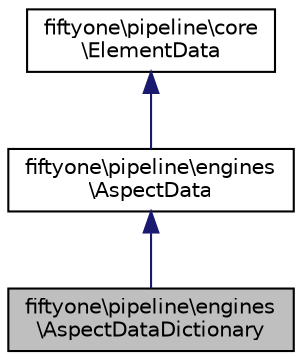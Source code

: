 digraph "fiftyone\pipeline\engines\AspectDataDictionary"
{
 // LATEX_PDF_SIZE
  bgcolor="transparent";
  edge [fontname="Helvetica",fontsize="10",labelfontname="Helvetica",labelfontsize="10"];
  node [fontname="Helvetica",fontsize="10",shape=record];
  Node3 [label="fiftyone\\pipeline\\engines\l\\AspectDataDictionary",height=0.2,width=0.4,color="black", fillcolor="grey75", style="filled", fontcolor="black",tooltip="aspectData class extension that stores content as an array Similar to elementDataDictionary in the Pi..."];
  Node4 -> Node3 [dir="back",color="midnightblue",fontsize="10",style="solid",fontname="Helvetica"];
  Node4 [label="fiftyone\\pipeline\\engines\l\\AspectData",height=0.2,width=0.4,color="black",URL="$classfiftyone_1_1pipeline_1_1engines_1_1_aspect_data.html",tooltip="aspectData extends elementData by adding the option of a missing property service It also allows prop..."];
  Node5 -> Node4 [dir="back",color="midnightblue",fontsize="10",style="solid",fontname="Helvetica"];
  Node5 [label="fiftyone\\pipeline\\core\l\\ElementData",height=0.2,width=0.4,color="black",URL="$classfiftyone_1_1pipeline_1_1core_1_1_element_data.html",tooltip="Stores information created by a FlowElement based on FlowData."];
}
